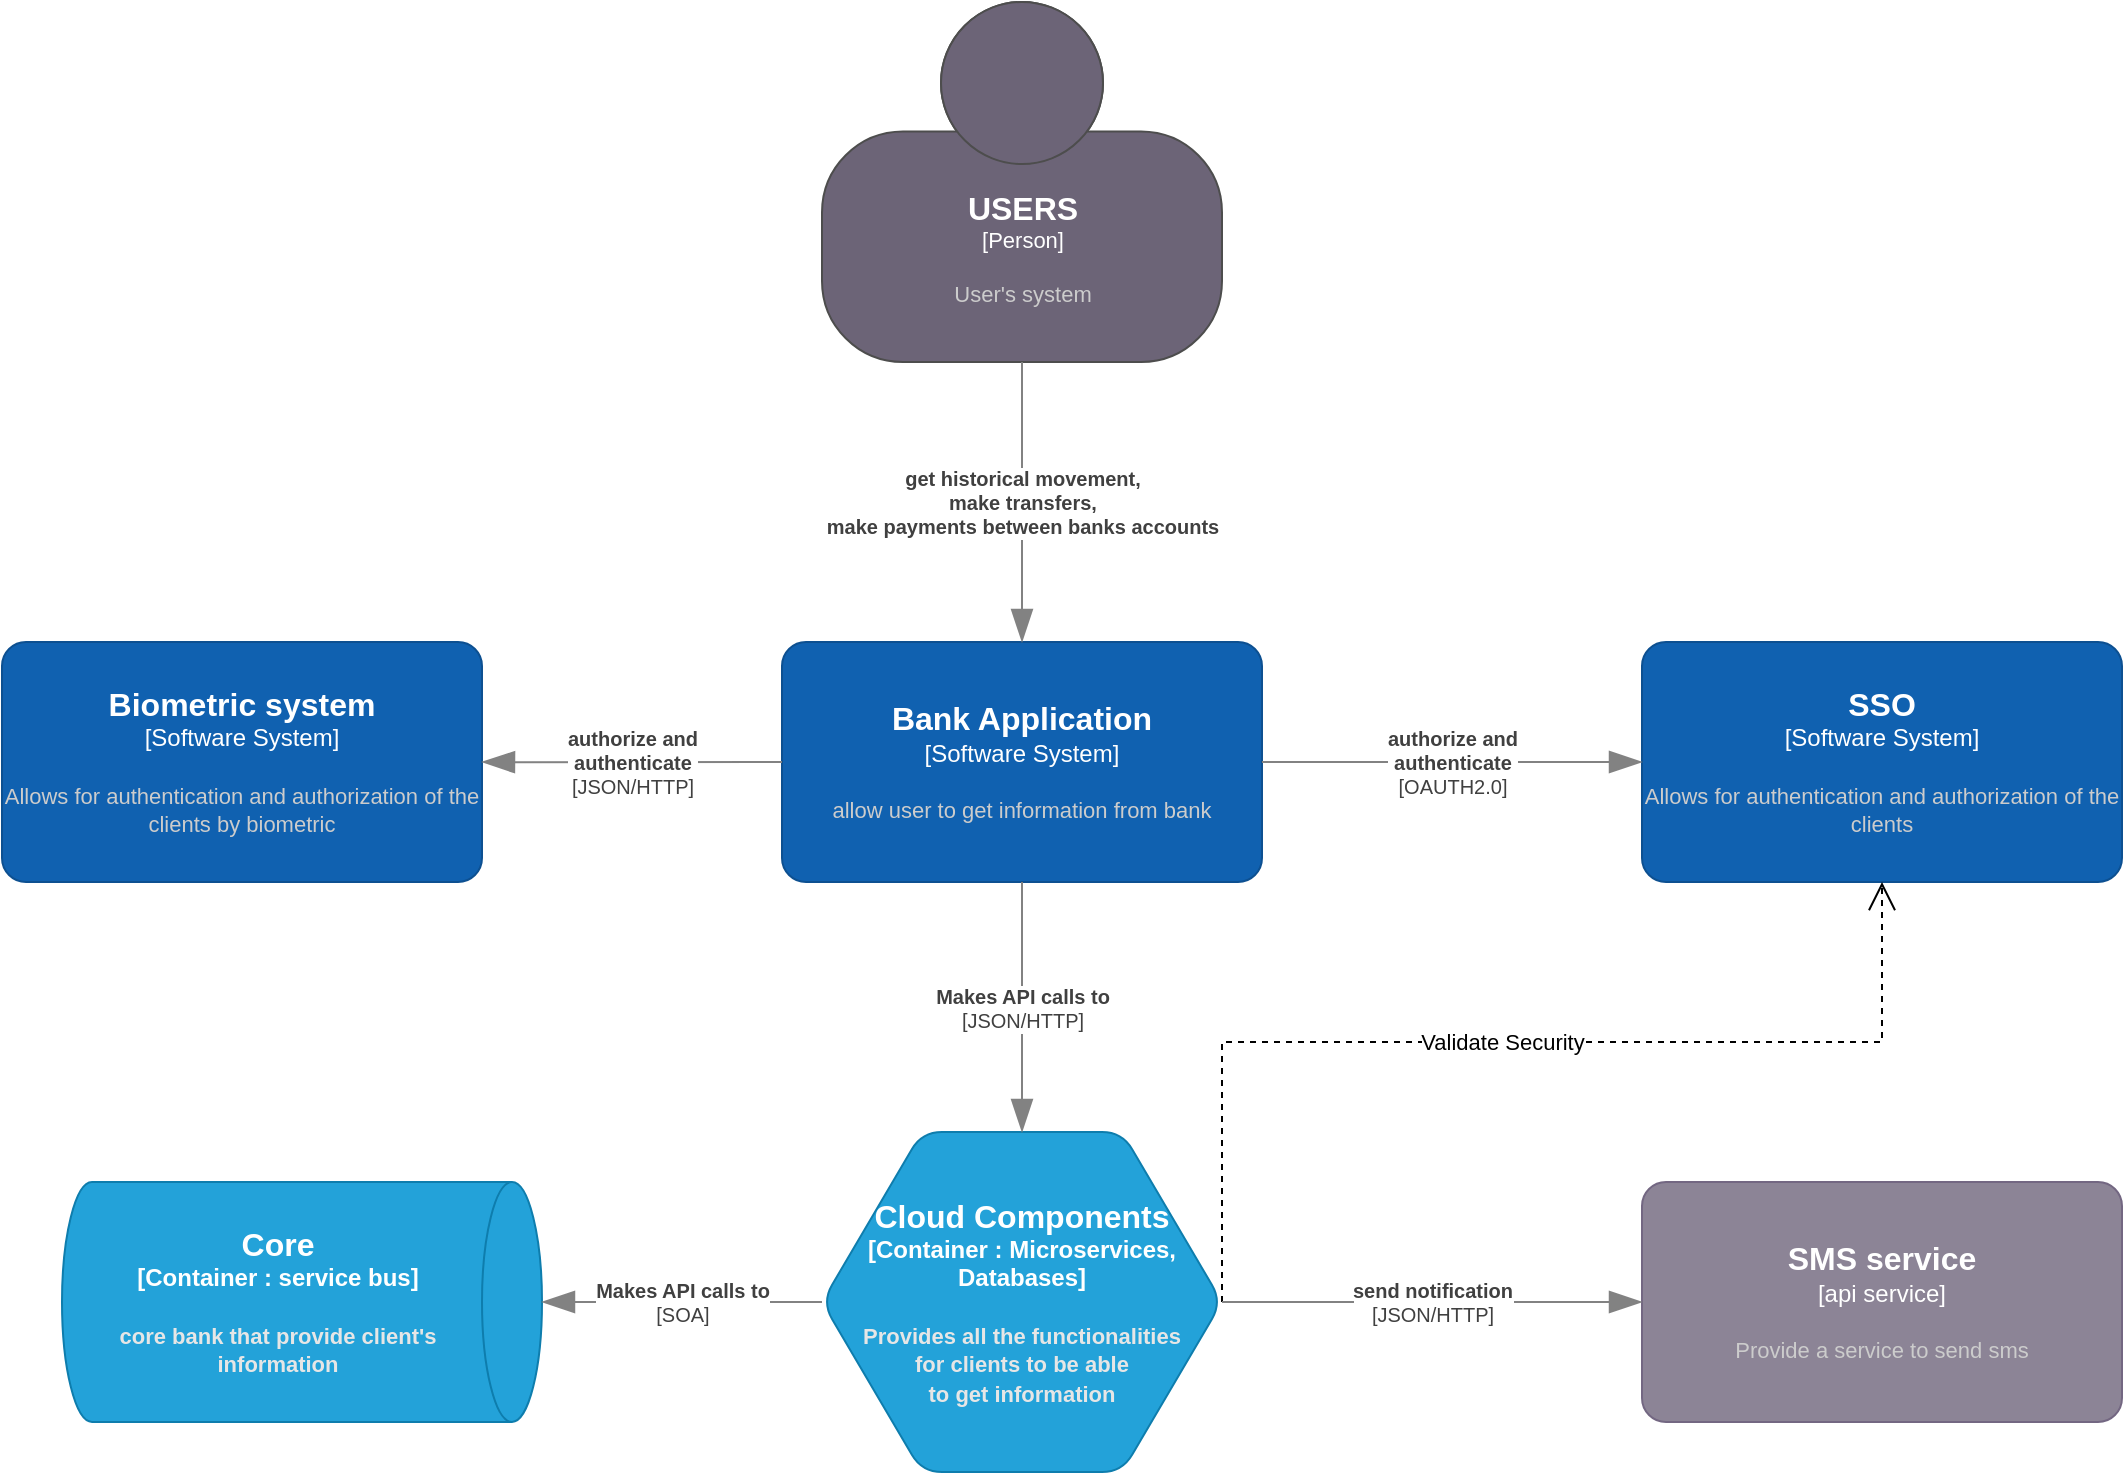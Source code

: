 <mxfile version="16.5.1" type="device" pages="3"><diagram id="J0ewEVxE_p1gU-WAHmGP" name="system context diagram"><mxGraphModel dx="2253" dy="905" grid="1" gridSize="10" guides="1" tooltips="1" connect="1" arrows="1" fold="1" page="1" pageScale="1" pageWidth="827" pageHeight="1169" math="0" shadow="0"><root><mxCell id="0"/><mxCell id="1" parent="0"/><object placeholders="1" c4Name="USERS" c4Type="Person" c4Description="User's system" label="&lt;font style=&quot;font-size: 16px&quot;&gt;&lt;b&gt;%c4Name%&lt;/b&gt;&lt;/font&gt;&lt;div&gt;[%c4Type%]&lt;/div&gt;&lt;br&gt;&lt;div&gt;&lt;font style=&quot;font-size: 11px&quot;&gt;&lt;font color=&quot;#cccccc&quot;&gt;%c4Description%&lt;/font&gt;&lt;/div&gt;" id="5CxI1Up0yaxyEwXrd55R-1"><mxCell style="html=1;fontSize=11;dashed=0;whitespace=wrap;fillColor=#6C6477;strokeColor=#4D4D4D;fontColor=#ffffff;shape=mxgraph.c4.person2;align=center;metaEdit=1;points=[[0.5,0,0],[1,0.5,0],[1,0.75,0],[0.75,1,0],[0.5,1,0],[0.25,1,0],[0,0.75,0],[0,0.5,0]];resizable=0;" vertex="1" parent="1"><mxGeometry x="60" y="20" width="200" height="180" as="geometry"/></mxCell></object><object placeholders="1" c4Name="Bank Application" c4Type="Software System" c4Description="allow user to get information from bank" label="&lt;font style=&quot;font-size: 16px&quot;&gt;&lt;b&gt;%c4Name%&lt;/b&gt;&lt;/font&gt;&lt;div&gt;[%c4Type%]&lt;/div&gt;&lt;br&gt;&lt;div&gt;&lt;font style=&quot;font-size: 11px&quot;&gt;&lt;font color=&quot;#cccccc&quot;&gt;%c4Description%&lt;/font&gt;&lt;/div&gt;" id="5CxI1Up0yaxyEwXrd55R-2"><mxCell style="rounded=1;whiteSpace=wrap;html=1;labelBackgroundColor=none;fillColor=#1061B0;fontColor=#ffffff;align=center;arcSize=10;strokeColor=#0D5091;metaEdit=1;resizable=0;points=[[0.25,0,0],[0.5,0,0],[0.75,0,0],[1,0.25,0],[1,0.5,0],[1,0.75,0],[0.75,1,0],[0.5,1,0],[0.25,1,0],[0,0.75,0],[0,0.5,0],[0,0.25,0]];" vertex="1" parent="1"><mxGeometry x="40" y="340" width="240" height="120" as="geometry"/></mxCell></object><object placeholders="1" c4Name="SMS service" c4Type="api service" c4Description="Provide a service to send sms" label="&lt;font style=&quot;font-size: 16px&quot;&gt;&lt;b&gt;%c4Name%&lt;/b&gt;&lt;/font&gt;&lt;div&gt;[%c4Type%]&lt;/div&gt;&lt;br&gt;&lt;div&gt;&lt;font style=&quot;font-size: 11px&quot;&gt;&lt;font color=&quot;#cccccc&quot;&gt;%c4Description%&lt;/font&gt;&lt;/div&gt;" id="5CxI1Up0yaxyEwXrd55R-3"><mxCell style="rounded=1;whiteSpace=wrap;html=1;labelBackgroundColor=none;fillColor=#8C8496;fontColor=#ffffff;align=center;arcSize=10;strokeColor=#736782;metaEdit=1;resizable=0;points=[[0.25,0,0],[0.5,0,0],[0.75,0,0],[1,0.25,0],[1,0.5,0],[1,0.75,0],[0.75,1,0],[0.5,1,0],[0.25,1,0],[0,0.75,0],[0,0.5,0],[0,0.25,0]];" vertex="1" parent="1"><mxGeometry x="470" y="610" width="240" height="120" as="geometry"/></mxCell></object><object placeholders="1" c4Name="SSO" c4Type="Software System" c4Description="Allows for authentication and authorization of the clients" label="&lt;font style=&quot;font-size: 16px&quot;&gt;&lt;b&gt;%c4Name%&lt;/b&gt;&lt;/font&gt;&lt;div&gt;[%c4Type%]&lt;/div&gt;&lt;br&gt;&lt;div&gt;&lt;font style=&quot;font-size: 11px&quot;&gt;&lt;font color=&quot;#cccccc&quot;&gt;%c4Description%&lt;/font&gt;&lt;/div&gt;" id="5CxI1Up0yaxyEwXrd55R-4"><mxCell style="rounded=1;whiteSpace=wrap;html=1;labelBackgroundColor=none;fillColor=#1061B0;fontColor=#ffffff;align=center;arcSize=10;strokeColor=#0D5091;metaEdit=1;resizable=0;points=[[0.25,0,0],[0.5,0,0],[0.75,0,0],[1,0.25,0],[1,0.5,0],[1,0.75,0],[0.75,1,0],[0.5,1,0],[0.25,1,0],[0,0.75,0],[0,0.5,0],[0,0.25,0]];" vertex="1" parent="1"><mxGeometry x="470" y="340" width="240" height="120" as="geometry"/></mxCell></object><object placeholders="1" c4Type="Relationship" c4Technology="OAUTH2.0" c4Description="authorize and &#10;authenticate" label="&lt;div style=&quot;text-align: left&quot;&gt;&lt;div style=&quot;text-align: center&quot;&gt;&lt;b&gt;%c4Description%&lt;/b&gt;&lt;/div&gt;&lt;div style=&quot;text-align: center&quot;&gt;[%c4Technology%]&lt;/div&gt;&lt;/div&gt;" id="5CxI1Up0yaxyEwXrd55R-5"><mxCell style="endArrow=blockThin;html=1;fontSize=10;fontColor=#404040;strokeWidth=1;endFill=1;strokeColor=#828282;elbow=vertical;metaEdit=1;endSize=14;startSize=14;jumpStyle=arc;jumpSize=16;rounded=0;edgeStyle=orthogonalEdgeStyle;" edge="1" parent="1" source="5CxI1Up0yaxyEwXrd55R-2" target="5CxI1Up0yaxyEwXrd55R-4"><mxGeometry width="240" relative="1" as="geometry"><mxPoint x="290" y="399.5" as="sourcePoint"/><mxPoint x="490" y="400" as="targetPoint"/></mxGeometry></mxCell></object><object placeholders="1" c4Type="Cloud Components" c4Container="Container " c4Technology="Microservices, Databases" c4Description="Provides all the functionalities &#10;for clients to be able &#10;to get information" label="&lt;font style=&quot;font-size: 16px&quot;&gt;&lt;b&gt;%c4Type%&lt;/font&gt;&lt;div&gt;[%c4Container%:&amp;nbsp;%c4Technology%]&lt;/div&gt;&lt;br&gt;&lt;div&gt;&lt;font style=&quot;font-size: 11px&quot;&gt;&lt;font color=&quot;#E6E6E6&quot;&gt;%c4Description%&lt;/font&gt;&lt;/div&gt;" id="5CxI1Up0yaxyEwXrd55R-7"><mxCell style="shape=hexagon;size=50;perimeter=hexagonPerimeter2;whiteSpace=wrap;html=1;fixedSize=1;rounded=1;labelBackgroundColor=none;fillColor=#23A2D9;fontSize=12;fontColor=#ffffff;align=center;strokeColor=#0E7DAD;metaEdit=1;points=[[0.5,0,0],[1,0.25,0],[1,0.5,0],[1,0.75,0],[0.5,1,0],[0,0.75,0],[0,0.5,0],[0,0.25,0]];resizable=0;" vertex="1" parent="1"><mxGeometry x="60" y="585" width="200" height="170" as="geometry"/></mxCell></object><object placeholders="1" c4Type="Relationship" c4Technology="JSON/HTTP" c4Description="Makes API calls to" label="&lt;div style=&quot;text-align: left&quot;&gt;&lt;div style=&quot;text-align: center&quot;&gt;&lt;b&gt;%c4Description%&lt;/b&gt;&lt;/div&gt;&lt;div style=&quot;text-align: center&quot;&gt;[%c4Technology%]&lt;/div&gt;&lt;/div&gt;" id="5CxI1Up0yaxyEwXrd55R-8"><mxCell style="endArrow=blockThin;html=1;fontSize=10;fontColor=#404040;strokeWidth=1;endFill=1;strokeColor=#828282;elbow=vertical;metaEdit=1;endSize=14;startSize=14;jumpStyle=arc;jumpSize=16;rounded=0;edgeStyle=orthogonalEdgeStyle;entryX=0.5;entryY=0;entryDx=0;entryDy=0;entryPerimeter=0;" edge="1" parent="1" source="5CxI1Up0yaxyEwXrd55R-2" target="5CxI1Up0yaxyEwXrd55R-7"><mxGeometry width="240" relative="1" as="geometry"><mxPoint x="180" y="490" as="sourcePoint"/><mxPoint x="180" y="570" as="targetPoint"/></mxGeometry></mxCell></object><mxCell id="5CxI1Up0yaxyEwXrd55R-9" value="Validate Security" style="endArrow=open;endSize=12;dashed=1;html=1;rounded=0;exitX=1;exitY=0.5;exitDx=0;exitDy=0;exitPerimeter=0;entryX=0.5;entryY=1;entryDx=0;entryDy=0;entryPerimeter=0;" edge="1" parent="1" source="5CxI1Up0yaxyEwXrd55R-7" target="5CxI1Up0yaxyEwXrd55R-4"><mxGeometry width="160" relative="1" as="geometry"><mxPoint x="280" y="685" as="sourcePoint"/><mxPoint x="680" y="490" as="targetPoint"/><Array as="points"><mxPoint x="260" y="540"/><mxPoint x="590" y="540"/></Array></mxGeometry></mxCell><object placeholders="1" c4Type="Relationship" c4Technology="JSON/HTTP" c4Description="send notification" label="&lt;div style=&quot;text-align: left&quot;&gt;&lt;div style=&quot;text-align: center&quot;&gt;&lt;b&gt;%c4Description%&lt;/b&gt;&lt;/div&gt;&lt;div style=&quot;text-align: center&quot;&gt;[%c4Technology%]&lt;/div&gt;&lt;/div&gt;" id="5CxI1Up0yaxyEwXrd55R-10"><mxCell style="endArrow=blockThin;html=1;fontSize=10;fontColor=#404040;strokeWidth=1;endFill=1;strokeColor=#828282;elbow=vertical;metaEdit=1;endSize=14;startSize=14;jumpStyle=arc;jumpSize=16;rounded=0;edgeStyle=orthogonalEdgeStyle;exitX=1;exitY=0.5;exitDx=0;exitDy=0;exitPerimeter=0;entryX=0;entryY=0.5;entryDx=0;entryDy=0;entryPerimeter=0;" edge="1" parent="1" source="5CxI1Up0yaxyEwXrd55R-7" target="5CxI1Up0yaxyEwXrd55R-3"><mxGeometry width="240" relative="1" as="geometry"><mxPoint x="280" y="685" as="sourcePoint"/><mxPoint x="560" y="685" as="targetPoint"/></mxGeometry></mxCell></object><object placeholders="1" c4Type="Relationship" c4Description="get historical movement, &#10;make transfers, &#10;make payments between banks accounts" label="&lt;div style=&quot;text-align: left&quot;&gt;&lt;div style=&quot;text-align: center&quot;&gt;&lt;b&gt;%c4Description%&lt;/b&gt;&lt;/div&gt;" id="5CxI1Up0yaxyEwXrd55R-13"><mxCell style="endArrow=blockThin;html=1;fontSize=10;fontColor=#404040;strokeWidth=1;endFill=1;strokeColor=#828282;elbow=vertical;metaEdit=1;endSize=14;startSize=14;jumpStyle=arc;jumpSize=16;rounded=0;edgeStyle=orthogonalEdgeStyle;" edge="1" parent="1" source="5CxI1Up0yaxyEwXrd55R-1" target="5CxI1Up0yaxyEwXrd55R-2"><mxGeometry width="240" relative="1" as="geometry"><mxPoint x="180" y="220" as="sourcePoint"/><mxPoint x="180" y="370" as="targetPoint"/></mxGeometry></mxCell></object><object placeholders="1" c4Type="Core" c4Container="Container " c4Technology="service bus" c4Description="core bank that provide client's information" label="&lt;font style=&quot;font-size: 16px&quot;&gt;&lt;b&gt;%c4Type%&lt;/font&gt;&lt;div&gt;[%c4Container%:&amp;nbsp;%c4Technology%]&lt;/div&gt;&lt;br&gt;&lt;div&gt;&lt;font style=&quot;font-size: 11px&quot;&gt;&lt;font color=&quot;#E6E6E6&quot;&gt;%c4Description%&lt;/font&gt;&lt;/div&gt;" id="5CxI1Up0yaxyEwXrd55R-14"><mxCell style="shape=cylinder3;size=15;direction=south;whiteSpace=wrap;html=1;boundedLbl=1;rounded=0;labelBackgroundColor=none;fillColor=#23A2D9;fontSize=12;fontColor=#ffffff;align=center;strokeColor=#0E7DAD;metaEdit=1;points=[[0.5,0,0],[1,0.25,0],[1,0.5,0],[1,0.75,0],[0.5,1,0],[0,0.75,0],[0,0.5,0],[0,0.25,0]];resizable=0;" vertex="1" parent="1"><mxGeometry x="-320" y="610" width="240" height="120" as="geometry"/></mxCell></object><object placeholders="1" c4Type="Relationship" c4Technology="SOA" c4Description="Makes API calls to" label="&lt;div style=&quot;text-align: left&quot;&gt;&lt;div style=&quot;text-align: center&quot;&gt;&lt;b&gt;%c4Description%&lt;/b&gt;&lt;/div&gt;&lt;div style=&quot;text-align: center&quot;&gt;[%c4Technology%]&lt;/div&gt;&lt;/div&gt;" id="5CxI1Up0yaxyEwXrd55R-15"><mxCell style="endArrow=blockThin;html=1;fontSize=10;fontColor=#404040;strokeWidth=1;endFill=1;strokeColor=#828282;elbow=vertical;metaEdit=1;endSize=14;startSize=14;jumpStyle=arc;jumpSize=16;rounded=0;edgeStyle=orthogonalEdgeStyle;" edge="1" parent="1" source="5CxI1Up0yaxyEwXrd55R-7" target="5CxI1Up0yaxyEwXrd55R-14"><mxGeometry width="240" relative="1" as="geometry"><mxPoint x="170" y="470" as="sourcePoint"/><mxPoint x="170" y="595" as="targetPoint"/></mxGeometry></mxCell></object><object placeholders="1" c4Name="Biometric system" c4Type="Software System" c4Description="Allows for authentication and authorization of the clients by biometric" label="&lt;font style=&quot;font-size: 16px&quot;&gt;&lt;b&gt;%c4Name%&lt;/b&gt;&lt;/font&gt;&lt;div&gt;[%c4Type%]&lt;/div&gt;&lt;br&gt;&lt;div&gt;&lt;font style=&quot;font-size: 11px&quot;&gt;&lt;font color=&quot;#cccccc&quot;&gt;%c4Description%&lt;/font&gt;&lt;/div&gt;" id="2HFI2NdcKHL3QNC6V42O-1"><mxCell style="rounded=1;whiteSpace=wrap;html=1;labelBackgroundColor=none;fillColor=#1061B0;fontColor=#ffffff;align=center;arcSize=10;strokeColor=#0D5091;metaEdit=1;resizable=0;points=[[0.25,0,0],[0.5,0,0],[0.75,0,0],[1,0.25,0],[1,0.5,0],[1,0.75,0],[0.75,1,0],[0.5,1,0],[0.25,1,0],[0,0.75,0],[0,0.5,0],[0,0.25,0]];" vertex="1" parent="1"><mxGeometry x="-350" y="340" width="240" height="120" as="geometry"/></mxCell></object><object placeholders="1" c4Type="Relationship" c4Technology="JSON/HTTP" c4Description="authorize and &#10;authenticate" label="&lt;div style=&quot;text-align: left&quot;&gt;&lt;div style=&quot;text-align: center&quot;&gt;&lt;b&gt;%c4Description%&lt;/b&gt;&lt;/div&gt;&lt;div style=&quot;text-align: center&quot;&gt;[%c4Technology%]&lt;/div&gt;&lt;/div&gt;" id="2HFI2NdcKHL3QNC6V42O-3"><mxCell style="endArrow=blockThin;html=1;fontSize=10;fontColor=#404040;strokeWidth=1;endFill=1;strokeColor=#828282;elbow=vertical;metaEdit=1;endSize=14;startSize=14;jumpStyle=arc;jumpSize=16;rounded=0;edgeStyle=orthogonalEdgeStyle;" edge="1" parent="1" target="2HFI2NdcKHL3QNC6V42O-1"><mxGeometry width="240" relative="1" as="geometry"><mxPoint x="40" y="400" as="sourcePoint"/><mxPoint x="480" y="410" as="targetPoint"/></mxGeometry></mxCell></object></root></mxGraphModel></diagram><diagram id="Q8qy_zO1uT1E2iurCjk4" name="Container Diagram"><mxGraphModel dx="2253" dy="905" grid="1" gridSize="10" guides="1" tooltips="1" connect="1" arrows="1" fold="1" page="1" pageScale="1" pageWidth="827" pageHeight="1169" math="0" shadow="0"><root><mxCell id="_PBgEbg5WZFZxGaNd9to-0"/><mxCell id="_PBgEbg5WZFZxGaNd9to-1" parent="_PBgEbg5WZFZxGaNd9to-0"/><object placeholders="1" c4Name="USERS" c4Type="Person" c4Description="User's system" label="&lt;font style=&quot;font-size: 16px&quot;&gt;&lt;b&gt;%c4Name%&lt;/b&gt;&lt;/font&gt;&lt;div&gt;[%c4Type%]&lt;/div&gt;&lt;br&gt;&lt;div&gt;&lt;font style=&quot;font-size: 11px&quot;&gt;&lt;font color=&quot;#cccccc&quot;&gt;%c4Description%&lt;/font&gt;&lt;/div&gt;" id="1hXcJoqKgRTAEwSAp-O9-0"><mxCell style="html=1;fontSize=11;dashed=0;whitespace=wrap;fillColor=#6C6477;strokeColor=#4D4D4D;fontColor=#ffffff;shape=mxgraph.c4.person2;align=center;metaEdit=1;points=[[0.5,0,0],[1,0.5,0],[1,0.75,0],[0.75,1,0],[0.5,1,0],[0.25,1,0],[0,0.75,0],[0,0.5,0]];resizable=0;" vertex="1" parent="_PBgEbg5WZFZxGaNd9to-1"><mxGeometry x="60" y="20" width="200" height="180" as="geometry"/></mxCell></object><object placeholders="1" c4Name="SMS service" c4Type="api service" c4Description="Provide a service to send sms" label="&lt;font style=&quot;font-size: 16px&quot;&gt;&lt;b&gt;%c4Name%&lt;/b&gt;&lt;/font&gt;&lt;div&gt;[%c4Type%]&lt;/div&gt;&lt;br&gt;&lt;div&gt;&lt;font style=&quot;font-size: 11px&quot;&gt;&lt;font color=&quot;#cccccc&quot;&gt;%c4Description%&lt;/font&gt;&lt;/div&gt;" id="1hXcJoqKgRTAEwSAp-O9-2"><mxCell style="rounded=1;whiteSpace=wrap;html=1;labelBackgroundColor=none;fillColor=#8C8496;fontColor=#ffffff;align=center;arcSize=10;strokeColor=#736782;metaEdit=1;resizable=0;points=[[0.25,0,0],[0.5,0,0],[0.75,0,0],[1,0.25,0],[1,0.5,0],[1,0.75,0],[0.75,1,0],[0.5,1,0],[0.25,1,0],[0,0.75,0],[0,0.5,0],[0,0.25,0]];" vertex="1" parent="_PBgEbg5WZFZxGaNd9to-1"><mxGeometry x="620" y="740" width="240" height="120" as="geometry"/></mxCell></object><object placeholders="1" c4Name="SSO" c4Type="Software System" c4Description="Allows for authentication and authorization of the clients" label="&lt;font style=&quot;font-size: 16px&quot;&gt;&lt;b&gt;%c4Name%&lt;/b&gt;&lt;/font&gt;&lt;div&gt;[%c4Type%]&lt;/div&gt;&lt;br&gt;&lt;div&gt;&lt;font style=&quot;font-size: 11px&quot;&gt;&lt;font color=&quot;#cccccc&quot;&gt;%c4Description%&lt;/font&gt;&lt;/div&gt;" id="1hXcJoqKgRTAEwSAp-O9-3"><mxCell style="rounded=1;whiteSpace=wrap;html=1;labelBackgroundColor=none;fillColor=#1061B0;fontColor=#ffffff;align=center;arcSize=10;strokeColor=#0D5091;metaEdit=1;resizable=0;points=[[0.25,0,0],[0.5,0,0],[0.75,0,0],[1,0.25,0],[1,0.5,0],[1,0.75,0],[0.75,1,0],[0.5,1,0],[0.25,1,0],[0,0.75,0],[0,0.5,0],[0,0.25,0]];" vertex="1" parent="_PBgEbg5WZFZxGaNd9to-1"><mxGeometry x="620" y="350" width="240" height="120" as="geometry"/></mxCell></object><object placeholders="1" c4Type="Relationship" c4Technology="OAUTH2.0" c4Description="authorize and &#10;authenticate" label="&lt;div style=&quot;text-align: left&quot;&gt;&lt;div style=&quot;text-align: center&quot;&gt;&lt;b&gt;%c4Description%&lt;/b&gt;&lt;/div&gt;&lt;div style=&quot;text-align: center&quot;&gt;[%c4Technology%]&lt;/div&gt;&lt;/div&gt;" id="1hXcJoqKgRTAEwSAp-O9-4"><mxCell style="endArrow=blockThin;html=1;fontSize=10;fontColor=#404040;strokeWidth=1;endFill=1;strokeColor=#828282;elbow=vertical;metaEdit=1;endSize=14;startSize=14;jumpStyle=arc;jumpSize=16;rounded=0;edgeStyle=orthogonalEdgeStyle;" edge="1" parent="_PBgEbg5WZFZxGaNd9to-1" target="1hXcJoqKgRTAEwSAp-O9-3"><mxGeometry width="240" relative="1" as="geometry"><mxPoint x="440" y="410" as="sourcePoint"/><mxPoint x="490" y="400" as="targetPoint"/></mxGeometry></mxCell></object><object placeholders="1" c4Type="Cloud Components" c4Container="Container " c4Technology="Microservices, Databases" c4Description="Provides all the functionalities &#10;for clients to be able &#10;to get information" label="&lt;font style=&quot;font-size: 16px&quot;&gt;&lt;b&gt;%c4Type%&lt;/font&gt;&lt;div&gt;[%c4Container%:&amp;nbsp;%c4Technology%]&lt;/div&gt;&lt;br&gt;&lt;div&gt;&lt;font style=&quot;font-size: 11px&quot;&gt;&lt;font color=&quot;#E6E6E6&quot;&gt;%c4Description%&lt;/font&gt;&lt;/div&gt;" id="1hXcJoqKgRTAEwSAp-O9-5"><mxCell style="shape=hexagon;size=50;perimeter=hexagonPerimeter2;whiteSpace=wrap;html=1;fixedSize=1;rounded=1;labelBackgroundColor=none;fillColor=#23A2D9;fontSize=12;fontColor=#ffffff;align=center;strokeColor=#0E7DAD;metaEdit=1;points=[[0.5,0,0],[1,0.25,0],[1,0.5,0],[1,0.75,0],[0.5,1,0],[0,0.75,0],[0,0.5,0],[0,0.25,0]];resizable=0;" vertex="1" parent="_PBgEbg5WZFZxGaNd9to-1"><mxGeometry x="60" y="715" width="200" height="170" as="geometry"/></mxCell></object><object placeholders="1" c4Type="Relationship" c4Technology="JSON/HTTP" c4Description="Makes API calls to" label="&lt;div style=&quot;text-align: left&quot;&gt;&lt;div style=&quot;text-align: center&quot;&gt;&lt;b&gt;%c4Description%&lt;/b&gt;&lt;/div&gt;&lt;div style=&quot;text-align: center&quot;&gt;[%c4Technology%]&lt;/div&gt;&lt;/div&gt;" id="1hXcJoqKgRTAEwSAp-O9-6"><mxCell style="endArrow=blockThin;html=1;fontSize=10;fontColor=#404040;strokeWidth=1;endFill=1;strokeColor=#828282;elbow=vertical;metaEdit=1;endSize=14;startSize=14;jumpStyle=arc;jumpSize=16;rounded=0;edgeStyle=orthogonalEdgeStyle;entryX=0.5;entryY=0;entryDx=0;entryDy=0;entryPerimeter=0;" edge="1" parent="_PBgEbg5WZFZxGaNd9to-1" target="1hXcJoqKgRTAEwSAp-O9-5"><mxGeometry width="240" relative="1" as="geometry"><mxPoint x="160" y="550" as="sourcePoint"/><mxPoint x="180" y="570" as="targetPoint"/></mxGeometry></mxCell></object><mxCell id="1hXcJoqKgRTAEwSAp-O9-7" value="Validate Security" style="endArrow=open;endSize=12;dashed=1;html=1;rounded=0;exitX=1;exitY=0.5;exitDx=0;exitDy=0;exitPerimeter=0;entryX=0.5;entryY=1;entryDx=0;entryDy=0;entryPerimeter=0;" edge="1" parent="_PBgEbg5WZFZxGaNd9to-1" source="1hXcJoqKgRTAEwSAp-O9-5" target="1hXcJoqKgRTAEwSAp-O9-3"><mxGeometry width="160" relative="1" as="geometry"><mxPoint x="280" y="685" as="sourcePoint"/><mxPoint x="680" y="490" as="targetPoint"/><Array as="points"><mxPoint x="260" y="680"/><mxPoint x="740" y="680"/></Array></mxGeometry></mxCell><object placeholders="1" c4Type="Relationship" c4Technology="JSON/HTTP" c4Description="send notification" label="&lt;div style=&quot;text-align: left&quot;&gt;&lt;div style=&quot;text-align: center&quot;&gt;&lt;b&gt;%c4Description%&lt;/b&gt;&lt;/div&gt;&lt;div style=&quot;text-align: center&quot;&gt;[%c4Technology%]&lt;/div&gt;&lt;/div&gt;" id="1hXcJoqKgRTAEwSAp-O9-8"><mxCell style="endArrow=blockThin;html=1;fontSize=10;fontColor=#404040;strokeWidth=1;endFill=1;strokeColor=#828282;elbow=vertical;metaEdit=1;endSize=14;startSize=14;jumpStyle=arc;jumpSize=16;rounded=0;edgeStyle=orthogonalEdgeStyle;exitX=1;exitY=0.5;exitDx=0;exitDy=0;exitPerimeter=0;entryX=0;entryY=0.5;entryDx=0;entryDy=0;entryPerimeter=0;" edge="1" parent="_PBgEbg5WZFZxGaNd9to-1" source="1hXcJoqKgRTAEwSAp-O9-5" target="1hXcJoqKgRTAEwSAp-O9-2"><mxGeometry width="240" relative="1" as="geometry"><mxPoint x="260" y="820" as="sourcePoint"/><mxPoint x="540" y="820" as="targetPoint"/></mxGeometry></mxCell></object><object placeholders="1" c4Type="Relationship" c4Description="get historical movement, &#10;make transfers, &#10;make payments between banks accounts" label="&lt;div style=&quot;text-align: left&quot;&gt;&lt;div style=&quot;text-align: center&quot;&gt;&lt;b&gt;%c4Description%&lt;/b&gt;&lt;/div&gt;" id="1hXcJoqKgRTAEwSAp-O9-9"><mxCell style="endArrow=blockThin;html=1;fontSize=10;fontColor=#404040;strokeWidth=1;endFill=1;strokeColor=#828282;elbow=vertical;metaEdit=1;endSize=14;startSize=14;jumpStyle=arc;jumpSize=16;rounded=0;edgeStyle=orthogonalEdgeStyle;" edge="1" parent="_PBgEbg5WZFZxGaNd9to-1" source="1hXcJoqKgRTAEwSAp-O9-0"><mxGeometry width="240" relative="1" as="geometry"><mxPoint x="180" y="220" as="sourcePoint"/><mxPoint x="160" y="340" as="targetPoint"/></mxGeometry></mxCell></object><object placeholders="1" c4Type="Core" c4Container="Container " c4Technology="service bus" c4Description="core bank that provide client's information" label="&lt;font style=&quot;font-size: 16px&quot;&gt;&lt;b&gt;%c4Type%&lt;/font&gt;&lt;div&gt;[%c4Container%:&amp;nbsp;%c4Technology%]&lt;/div&gt;&lt;br&gt;&lt;div&gt;&lt;font style=&quot;font-size: 11px&quot;&gt;&lt;font color=&quot;#E6E6E6&quot;&gt;%c4Description%&lt;/font&gt;&lt;/div&gt;" id="1hXcJoqKgRTAEwSAp-O9-10"><mxCell style="shape=cylinder3;size=15;direction=south;whiteSpace=wrap;html=1;boundedLbl=1;rounded=0;labelBackgroundColor=none;fillColor=#23A2D9;fontSize=12;fontColor=#ffffff;align=center;strokeColor=#0E7DAD;metaEdit=1;points=[[0.5,0,0],[1,0.25,0],[1,0.5,0],[1,0.75,0],[0.5,1,0],[0,0.75,0],[0,0.5,0],[0,0.25,0]];resizable=0;" vertex="1" parent="_PBgEbg5WZFZxGaNd9to-1"><mxGeometry x="-330" y="740" width="240" height="120" as="geometry"/></mxCell></object><object placeholders="1" c4Type="Relationship" c4Technology="SOAP" c4Description="Makes API calls to" label="&lt;div style=&quot;text-align: left&quot;&gt;&lt;div style=&quot;text-align: center&quot;&gt;&lt;b&gt;%c4Description%&lt;/b&gt;&lt;/div&gt;&lt;div style=&quot;text-align: center&quot;&gt;[%c4Technology%]&lt;/div&gt;&lt;/div&gt;" id="1hXcJoqKgRTAEwSAp-O9-11"><mxCell style="endArrow=blockThin;html=1;fontSize=10;fontColor=#404040;strokeWidth=1;endFill=1;strokeColor=#828282;elbow=vertical;metaEdit=1;endSize=14;startSize=14;jumpStyle=arc;jumpSize=16;rounded=0;edgeStyle=orthogonalEdgeStyle;" edge="1" parent="_PBgEbg5WZFZxGaNd9to-1" source="1hXcJoqKgRTAEwSAp-O9-5" target="1hXcJoqKgRTAEwSAp-O9-10"><mxGeometry width="240" relative="1" as="geometry"><mxPoint x="-120" y="550" as="sourcePoint"/><mxPoint x="170" y="595" as="targetPoint"/></mxGeometry></mxCell></object><object placeholders="1" c4Name="Bank Application" c4Type="SystemScopeBoundary" c4Application="Software System" label="&lt;font style=&quot;font-size: 16px&quot;&gt;&lt;b&gt;&lt;div style=&quot;text-align: left&quot;&gt;%c4Name%&lt;/div&gt;&lt;/b&gt;&lt;/font&gt;&lt;div style=&quot;text-align: left&quot;&gt;[%c4Application%]&lt;/div&gt;" id="1hXcJoqKgRTAEwSAp-O9-12"><mxCell style="rounded=1;fontSize=11;whiteSpace=wrap;html=1;dashed=1;arcSize=20;fillColor=none;strokeColor=#666666;fontColor=#333333;labelBackgroundColor=none;align=left;verticalAlign=bottom;labelBorderColor=none;spacingTop=0;spacing=10;dashPattern=8 4;metaEdit=1;rotatable=0;perimeter=rectanglePerimeter;noLabel=0;labelPadding=0;allowArrows=0;connectable=0;expand=0;recursiveResize=0;editable=1;pointerEvents=0;absoluteArcSize=1;points=[[0.25,0,0],[0.5,0,0],[0.75,0,0],[1,0.25,0],[1,0.5,0],[1,0.75,0],[0.75,1,0],[0.5,1,0],[0.25,1,0],[0,0.75,0],[0,0.5,0],[0,0.25,0]];" vertex="1" parent="_PBgEbg5WZFZxGaNd9to-1"><mxGeometry x="-120" y="340" width="560" height="210" as="geometry"/></mxCell></object><object placeholders="1" c4Name="Web Application" c4Type="Component" c4Technology="Angular, React, Vue" c4Description="Application for future customer use." label="&lt;font style=&quot;font-size: 16px&quot;&gt;&lt;b&gt;%c4Name%&lt;/b&gt;&lt;/font&gt;&lt;div&gt;[%c4Type%: %c4Technology%]&lt;/div&gt;&lt;br&gt;&lt;div&gt;&lt;font style=&quot;font-size: 11px&quot;&gt;%c4Description%&lt;/font&gt;&lt;/div&gt;" id="52XqaZcDkTlRT4k7nkGU-0"><mxCell style="rounded=1;whiteSpace=wrap;html=1;labelBackgroundColor=none;fillColor=#63BEF2;fontColor=#ffffff;align=center;arcSize=6;strokeColor=#2086C9;metaEdit=1;resizable=0;points=[[0.25,0,0],[0.5,0,0],[0.75,0,0],[1,0.25,0],[1,0.5,0],[1,0.75,0],[0.75,1,0],[0.5,1,0],[0.25,1,0],[0,0.75,0],[0,0.5,0],[0,0.25,0]];" vertex="1" parent="_PBgEbg5WZFZxGaNd9to-1"><mxGeometry x="-100" y="360" width="240" height="120" as="geometry"/></mxCell></object><mxCell id="52XqaZcDkTlRT4k7nkGU-1" value="MOBILE APLICATION" style="verticalLabelPosition=bottom;html=1;verticalAlign=top;align=center;strokeColor=none;fillColor=#00BEF2;shape=mxgraph.azure.mobile;pointerEvents=1;" vertex="1" parent="_PBgEbg5WZFZxGaNd9to-1"><mxGeometry x="230" y="370" width="110" height="120" as="geometry"/></mxCell><object placeholders="1" c4Name="Biometric system" c4Type="Software System" c4Description="Allows for authentication and authorization of the clients by biometric" label="&lt;font style=&quot;font-size: 16px&quot;&gt;&lt;b&gt;%c4Name%&lt;/b&gt;&lt;/font&gt;&lt;div&gt;[%c4Type%]&lt;/div&gt;&lt;br&gt;&lt;div&gt;&lt;font style=&quot;font-size: 11px&quot;&gt;&lt;font color=&quot;#cccccc&quot;&gt;%c4Description%&lt;/font&gt;&lt;/div&gt;" id="oz_EQsBG9mQZj3vDhymn-0"><mxCell style="rounded=1;whiteSpace=wrap;html=1;labelBackgroundColor=none;fillColor=#1061B0;fontColor=#ffffff;align=center;arcSize=10;strokeColor=#0D5091;metaEdit=1;resizable=0;points=[[0.25,0,0],[0.5,0,0],[0.75,0,0],[1,0.25,0],[1,0.5,0],[1,0.75,0],[0.75,1,0],[0.5,1,0],[0.25,1,0],[0,0.75,0],[0,0.5,0],[0,0.25,0]];" vertex="1" parent="_PBgEbg5WZFZxGaNd9to-1"><mxGeometry x="-550" y="360" width="240" height="120" as="geometry"/></mxCell></object><object placeholders="1" c4Type="Relationship" c4Technology="JSON/HTTP" c4Description="authorize and &#10;authenticate" label="&lt;div style=&quot;text-align: left&quot;&gt;&lt;div style=&quot;text-align: center&quot;&gt;&lt;b&gt;%c4Description%&lt;/b&gt;&lt;/div&gt;&lt;div style=&quot;text-align: center&quot;&gt;[%c4Technology%]&lt;/div&gt;&lt;/div&gt;" id="oz_EQsBG9mQZj3vDhymn-1"><mxCell style="endArrow=blockThin;html=1;fontSize=10;fontColor=#404040;strokeWidth=1;endFill=1;strokeColor=#828282;elbow=vertical;metaEdit=1;endSize=14;startSize=14;jumpStyle=arc;jumpSize=16;rounded=0;edgeStyle=orthogonalEdgeStyle;" edge="1" parent="_PBgEbg5WZFZxGaNd9to-1" target="oz_EQsBG9mQZj3vDhymn-0"><mxGeometry width="240" relative="1" as="geometry"><mxPoint x="-120" y="420" as="sourcePoint"/><mxPoint x="280" y="430" as="targetPoint"/></mxGeometry></mxCell></object></root></mxGraphModel></diagram><diagram id="TZso5e3FkJ_ww9vKm85_" name="Component diagram"><mxGraphModel dx="2253" dy="905" grid="1" gridSize="10" guides="1" tooltips="1" connect="1" arrows="1" fold="1" page="1" pageScale="1" pageWidth="827" pageHeight="1169" math="0" shadow="0"><root><mxCell id="KBarHe2p6ROueL19fFHl-0"/><mxCell id="KBarHe2p6ROueL19fFHl-1" parent="KBarHe2p6ROueL19fFHl-0"/><object placeholders="1" c4Name="USERS" c4Type="Person" c4Description="User's system" label="&lt;font style=&quot;font-size: 16px&quot;&gt;&lt;b&gt;%c4Name%&lt;/b&gt;&lt;/font&gt;&lt;div&gt;[%c4Type%]&lt;/div&gt;&lt;br&gt;&lt;div&gt;&lt;font style=&quot;font-size: 11px&quot;&gt;&lt;font color=&quot;#cccccc&quot;&gt;%c4Description%&lt;/font&gt;&lt;/div&gt;" id="KBarHe2p6ROueL19fFHl-2"><mxCell style="html=1;fontSize=11;dashed=0;whitespace=wrap;fillColor=#6C6477;strokeColor=#4D4D4D;fontColor=#ffffff;shape=mxgraph.c4.person2;align=center;metaEdit=1;points=[[0.5,0,0],[1,0.5,0],[1,0.75,0],[0.75,1,0],[0.5,1,0],[0.25,1,0],[0,0.75,0],[0,0.5,0]];resizable=0;" vertex="1" parent="KBarHe2p6ROueL19fFHl-1"><mxGeometry x="60" y="20" width="200" height="180" as="geometry"/></mxCell></object><object placeholders="1" c4Name="SMS service" c4Type="api service" c4Description="Provide a service to send sms" label="&lt;font style=&quot;font-size: 16px&quot;&gt;&lt;b&gt;%c4Name%&lt;/b&gt;&lt;/font&gt;&lt;div&gt;[%c4Type%]&lt;/div&gt;&lt;br&gt;&lt;div&gt;&lt;font style=&quot;font-size: 11px&quot;&gt;&lt;font color=&quot;#cccccc&quot;&gt;%c4Description%&lt;/font&gt;&lt;/div&gt;" id="KBarHe2p6ROueL19fFHl-3"><mxCell style="rounded=1;whiteSpace=wrap;html=1;labelBackgroundColor=none;fillColor=#8C8496;fontColor=#ffffff;align=center;arcSize=10;strokeColor=#736782;metaEdit=1;resizable=0;points=[[0.25,0,0],[0.5,0,0],[0.75,0,0],[1,0.25,0],[1,0.5,0],[1,0.75,0],[0.75,1,0],[0.5,1,0],[0.25,1,0],[0,0.75,0],[0,0.5,0],[0,0.25,0]];" vertex="1" parent="KBarHe2p6ROueL19fFHl-1"><mxGeometry x="840" y="760" width="240" height="120" as="geometry"/></mxCell></object><object placeholders="1" c4Name="SSO" c4Type="Software System" c4Description="Allows for authentication and authorization of the clients" label="&lt;font style=&quot;font-size: 16px&quot;&gt;&lt;b&gt;%c4Name%&lt;/b&gt;&lt;/font&gt;&lt;div&gt;[%c4Type%]&lt;/div&gt;&lt;br&gt;&lt;div&gt;&lt;font style=&quot;font-size: 11px&quot;&gt;&lt;font color=&quot;#cccccc&quot;&gt;%c4Description%&lt;/font&gt;&lt;/div&gt;" id="KBarHe2p6ROueL19fFHl-4"><mxCell style="rounded=1;whiteSpace=wrap;html=1;labelBackgroundColor=none;fillColor=#1061B0;fontColor=#ffffff;align=center;arcSize=10;strokeColor=#0D5091;metaEdit=1;resizable=0;points=[[0.25,0,0],[0.5,0,0],[0.75,0,0],[1,0.25,0],[1,0.5,0],[1,0.75,0],[0.75,1,0],[0.5,1,0],[0.25,1,0],[0,0.75,0],[0,0.5,0],[0,0.25,0]];" vertex="1" parent="KBarHe2p6ROueL19fFHl-1"><mxGeometry x="620" y="350" width="240" height="120" as="geometry"/></mxCell></object><object placeholders="1" c4Type="Relationship" c4Technology="OAUTH2.0" c4Description="authorize and &#10;authenticate" label="&lt;div style=&quot;text-align: left&quot;&gt;&lt;div style=&quot;text-align: center&quot;&gt;&lt;b&gt;%c4Description%&lt;/b&gt;&lt;/div&gt;&lt;div style=&quot;text-align: center&quot;&gt;[%c4Technology%]&lt;/div&gt;&lt;/div&gt;" id="KBarHe2p6ROueL19fFHl-5"><mxCell style="endArrow=blockThin;html=1;fontSize=10;fontColor=#404040;strokeWidth=1;endFill=1;strokeColor=#828282;elbow=vertical;metaEdit=1;endSize=14;startSize=14;jumpStyle=arc;jumpSize=16;rounded=0;edgeStyle=orthogonalEdgeStyle;" edge="1" parent="KBarHe2p6ROueL19fFHl-1" target="KBarHe2p6ROueL19fFHl-4"><mxGeometry width="240" relative="1" as="geometry"><mxPoint x="440" y="410" as="sourcePoint"/><mxPoint x="490" y="400" as="targetPoint"/></mxGeometry></mxCell></object><object placeholders="1" c4Type="Relationship" c4Technology="JSON/HTTP" c4Description="Makes API calls to" label="&lt;div style=&quot;text-align: left&quot;&gt;&lt;div style=&quot;text-align: center&quot;&gt;&lt;b&gt;%c4Description%&lt;/b&gt;&lt;/div&gt;&lt;div style=&quot;text-align: center&quot;&gt;[%c4Technology%]&lt;/div&gt;&lt;/div&gt;" id="KBarHe2p6ROueL19fFHl-7"><mxCell style="endArrow=blockThin;html=1;fontSize=10;fontColor=#404040;strokeWidth=1;endFill=1;strokeColor=#828282;elbow=vertical;metaEdit=1;endSize=14;startSize=14;jumpStyle=arc;jumpSize=16;rounded=0;edgeStyle=orthogonalEdgeStyle;" edge="1" parent="KBarHe2p6ROueL19fFHl-1" target="KBarHe2p6ROueL19fFHl-17"><mxGeometry width="240" relative="1" as="geometry"><mxPoint x="160" y="550" as="sourcePoint"/><mxPoint x="160" y="715" as="targetPoint"/></mxGeometry></mxCell></object><mxCell id="KBarHe2p6ROueL19fFHl-8" value="Validate Security" style="endArrow=open;endSize=12;dashed=1;html=1;rounded=0;entryX=0.5;entryY=1;entryDx=0;entryDy=0;entryPerimeter=0;exitX=0.5;exitY=0;exitDx=0;exitDy=0;exitPerimeter=0;" edge="1" parent="KBarHe2p6ROueL19fFHl-1" source="KBarHe2p6ROueL19fFHl-17" target="KBarHe2p6ROueL19fFHl-4"><mxGeometry width="160" relative="1" as="geometry"><mxPoint x="640" y="580" as="sourcePoint"/><mxPoint x="680" y="490" as="targetPoint"/><Array as="points"><mxPoint x="280" y="680"/><mxPoint x="740" y="680"/></Array></mxGeometry></mxCell><object placeholders="1" c4Type="Relationship" c4Technology="JSON/HTTP" c4Description="send notification" label="&lt;div style=&quot;text-align: left&quot;&gt;&lt;div style=&quot;text-align: center&quot;&gt;&lt;b&gt;%c4Description%&lt;/b&gt;&lt;/div&gt;&lt;div style=&quot;text-align: center&quot;&gt;[%c4Technology%]&lt;/div&gt;&lt;/div&gt;" id="KBarHe2p6ROueL19fFHl-9"><mxCell style="endArrow=blockThin;html=1;fontSize=10;fontColor=#404040;strokeWidth=1;endFill=1;strokeColor=#828282;elbow=vertical;metaEdit=1;endSize=14;startSize=14;jumpStyle=arc;jumpSize=16;rounded=0;edgeStyle=orthogonalEdgeStyle;entryX=0;entryY=0.5;entryDx=0;entryDy=0;entryPerimeter=0;exitX=1;exitY=0.375;exitDx=0;exitDy=0;exitPerimeter=0;" edge="1" parent="KBarHe2p6ROueL19fFHl-1" source="KBarHe2p6ROueL19fFHl-34" target="KBarHe2p6ROueL19fFHl-3"><mxGeometry width="240" relative="1" as="geometry"><mxPoint x="690" y="800" as="sourcePoint"/><mxPoint x="540" y="820" as="targetPoint"/></mxGeometry></mxCell></object><object placeholders="1" c4Type="Relationship" c4Description="get historical movement, &#10;make transfers, &#10;make payments between banks accounts" label="&lt;div style=&quot;text-align: left&quot;&gt;&lt;div style=&quot;text-align: center&quot;&gt;&lt;b&gt;%c4Description%&lt;/b&gt;&lt;/div&gt;" id="KBarHe2p6ROueL19fFHl-10"><mxCell style="endArrow=blockThin;html=1;fontSize=10;fontColor=#404040;strokeWidth=1;endFill=1;strokeColor=#828282;elbow=vertical;metaEdit=1;endSize=14;startSize=14;jumpStyle=arc;jumpSize=16;rounded=0;edgeStyle=orthogonalEdgeStyle;" edge="1" parent="KBarHe2p6ROueL19fFHl-1" source="KBarHe2p6ROueL19fFHl-2"><mxGeometry width="240" relative="1" as="geometry"><mxPoint x="180" y="220" as="sourcePoint"/><mxPoint x="160" y="340" as="targetPoint"/></mxGeometry></mxCell></object><object placeholders="1" c4Type="independent system" c4Container="Container " c4Technology="service bus" c4Description="core bank that provide client's information" label="&lt;font style=&quot;font-size: 16px&quot;&gt;&lt;b&gt;%c4Type%&lt;/font&gt;&lt;div&gt;[%c4Container%:&amp;nbsp;%c4Technology%]&lt;/div&gt;&lt;br&gt;&lt;div&gt;&lt;font style=&quot;font-size: 11px&quot;&gt;&lt;font color=&quot;#E6E6E6&quot;&gt;%c4Description%&lt;/font&gt;&lt;/div&gt;" id="KBarHe2p6ROueL19fFHl-11"><mxCell style="shape=cylinder3;size=15;direction=south;whiteSpace=wrap;html=1;boundedLbl=1;rounded=0;labelBackgroundColor=none;fillColor=#23A2D9;fontSize=12;fontColor=#ffffff;align=center;strokeColor=#0E7DAD;metaEdit=1;points=[[0.5,0,0],[1,0.25,0],[1,0.5,0],[1,0.75,0],[0.5,1,0],[0,0.75,0],[0,0.5,0],[0,0.25,0]];resizable=0;" vertex="1" parent="KBarHe2p6ROueL19fFHl-1"><mxGeometry x="-20" y="1670" width="240" height="120" as="geometry"/></mxCell></object><object placeholders="1" c4Type="Relationship" c4Technology="SOAP" c4Description="Makes API calls to" label="&lt;div style=&quot;text-align: left&quot;&gt;&lt;div style=&quot;text-align: center&quot;&gt;&lt;b&gt;%c4Description%&lt;/b&gt;&lt;/div&gt;&lt;div style=&quot;text-align: center&quot;&gt;[%c4Technology%]&lt;/div&gt;&lt;/div&gt;" id="KBarHe2p6ROueL19fFHl-12"><mxCell style="endArrow=blockThin;html=1;fontSize=10;fontColor=#404040;strokeWidth=1;endFill=1;strokeColor=#828282;elbow=vertical;metaEdit=1;endSize=14;startSize=14;jumpStyle=arc;jumpSize=16;rounded=0;edgeStyle=orthogonalEdgeStyle;" edge="1" parent="KBarHe2p6ROueL19fFHl-1" source="KBarHe2p6ROueL19fFHl-25" target="KBarHe2p6ROueL19fFHl-11"><mxGeometry width="240" relative="1" as="geometry"><mxPoint x="820" y="990" as="sourcePoint"/><mxPoint x="170" y="595" as="targetPoint"/></mxGeometry></mxCell></object><object placeholders="1" c4Name="Bank Application" c4Type="SystemScopeBoundary" c4Application="Software System" label="&lt;font style=&quot;font-size: 16px&quot;&gt;&lt;b&gt;&lt;div style=&quot;text-align: left&quot;&gt;%c4Name%&lt;/div&gt;&lt;/b&gt;&lt;/font&gt;&lt;div style=&quot;text-align: left&quot;&gt;[%c4Application%]&lt;/div&gt;" id="KBarHe2p6ROueL19fFHl-13"><mxCell style="rounded=1;fontSize=11;whiteSpace=wrap;html=1;dashed=1;arcSize=20;fillColor=none;strokeColor=#666666;fontColor=#333333;labelBackgroundColor=none;align=left;verticalAlign=bottom;labelBorderColor=none;spacingTop=0;spacing=10;dashPattern=8 4;metaEdit=1;rotatable=0;perimeter=rectanglePerimeter;noLabel=0;labelPadding=0;allowArrows=0;connectable=0;expand=0;recursiveResize=0;editable=1;pointerEvents=0;absoluteArcSize=1;points=[[0.25,0,0],[0.5,0,0],[0.75,0,0],[1,0.25,0],[1,0.5,0],[1,0.75,0],[0.75,1,0],[0.5,1,0],[0.25,1,0],[0,0.75,0],[0,0.5,0],[0,0.25,0]];" vertex="1" parent="KBarHe2p6ROueL19fFHl-1"><mxGeometry x="-120" y="340" width="560" height="210" as="geometry"/></mxCell></object><object placeholders="1" c4Name="Web Application" c4Type="Component" c4Technology="CloudFront" c4Description="allows SPA applications to be deployed" label="&lt;font style=&quot;font-size: 16px&quot;&gt;&lt;b&gt;%c4Name%&lt;/b&gt;&lt;/font&gt;&lt;div&gt;[%c4Type%: %c4Technology%]&lt;/div&gt;&lt;br&gt;&lt;div&gt;&lt;font style=&quot;font-size: 11px&quot;&gt;%c4Description%&lt;/font&gt;&lt;/div&gt;" id="KBarHe2p6ROueL19fFHl-14"><mxCell style="rounded=1;whiteSpace=wrap;html=1;labelBackgroundColor=none;fillColor=#63BEF2;fontColor=#ffffff;align=center;arcSize=6;strokeColor=#2086C9;metaEdit=1;resizable=0;points=[[0.25,0,0],[0.5,0,0],[0.75,0,0],[1,0.25,0],[1,0.5,0],[1,0.75,0],[0.75,1,0],[0.5,1,0],[0.25,1,0],[0,0.75,0],[0,0.5,0],[0,0.25,0]];" vertex="1" parent="KBarHe2p6ROueL19fFHl-1"><mxGeometry x="-100" y="360" width="240" height="120" as="geometry"/></mxCell></object><mxCell id="KBarHe2p6ROueL19fFHl-15" value="MOBILE APLICATION" style="verticalLabelPosition=bottom;html=1;verticalAlign=top;align=center;strokeColor=none;fillColor=#00BEF2;shape=mxgraph.azure.mobile;pointerEvents=1;" vertex="1" parent="KBarHe2p6ROueL19fFHl-1"><mxGeometry x="230" y="370" width="110" height="120" as="geometry"/></mxCell><object placeholders="1" c4Name="Cloud core Component" c4Type="ContainerScopeBoundary" c4Application="AWS" label="&lt;font style=&quot;font-size: 16px&quot;&gt;&lt;b&gt;&lt;div style=&quot;text-align: left&quot;&gt;%c4Name%&lt;/div&gt;&lt;/b&gt;&lt;/font&gt;&lt;div style=&quot;text-align: left&quot;&gt;[%c4Application%]&lt;/div&gt;" id="KBarHe2p6ROueL19fFHl-16"><mxCell style="rounded=1;fontSize=11;whiteSpace=wrap;html=1;dashed=1;arcSize=20;fillColor=none;strokeColor=#666666;fontColor=#333333;labelBackgroundColor=none;align=left;verticalAlign=bottom;labelBorderColor=none;spacingTop=0;spacing=10;dashPattern=8 4;metaEdit=1;rotatable=0;perimeter=rectanglePerimeter;noLabel=0;labelPadding=0;allowArrows=0;connectable=0;expand=0;recursiveResize=0;editable=1;pointerEvents=0;absoluteArcSize=1;points=[[0.25,0,0],[0.5,0,0],[0.75,0,0],[1,0.25,0],[1,0.5,0],[1,0.75,0],[0.75,1,0],[0.5,1,0],[0.25,1,0],[0,0.75,0],[0,0.5,0],[0,0.25,0]];" vertex="1" parent="KBarHe2p6ROueL19fFHl-1"><mxGeometry x="-330" y="730" width="1090" height="910" as="geometry"/></mxCell></object><object placeholders="1" c4Type="Api management" c4Container="Container " c4Technology="API" c4Description="Allows communication with the microservices and security validation." label="&lt;font style=&quot;font-size: 16px&quot;&gt;&lt;b&gt;%c4Type%&lt;/font&gt;&lt;div&gt;[%c4Container%:&amp;nbsp;%c4Technology%]&lt;/div&gt;&lt;br&gt;&lt;div&gt;&lt;font style=&quot;font-size: 11px&quot;&gt;&lt;font color=&quot;#E6E6E6&quot;&gt;%c4Description%&lt;/font&gt;&lt;/div&gt;" id="KBarHe2p6ROueL19fFHl-17"><mxCell style="shape=cylinder3;size=15;direction=south;whiteSpace=wrap;html=1;boundedLbl=1;rounded=0;labelBackgroundColor=none;fillColor=#23A2D9;fontSize=12;fontColor=#ffffff;align=center;strokeColor=#0E7DAD;metaEdit=1;points=[[0.5,0,0],[1,0.25,0],[1,0.5,0],[1,0.75,0],[0.5,1,0],[0,0.75,0],[0,0.5,0],[0,0.25,0]];resizable=0;" vertex="1" parent="KBarHe2p6ROueL19fFHl-1"><mxGeometry x="40" y="770" width="240" height="120" as="geometry"/></mxCell></object><object placeholders="1" c4Name="Elastic Container Services" c4Type="ContainerScopeBoundary" c4Application="Container" label="&lt;font style=&quot;font-size: 16px&quot;&gt;&lt;b&gt;&lt;div style=&quot;text-align: left&quot;&gt;%c4Name%&lt;/div&gt;&lt;/b&gt;&lt;/font&gt;&lt;div style=&quot;text-align: left&quot;&gt;[%c4Application%]&lt;/div&gt;" id="KBarHe2p6ROueL19fFHl-18"><mxCell style="rounded=1;fontSize=11;whiteSpace=wrap;html=1;dashed=1;arcSize=20;fillColor=none;strokeColor=#666666;fontColor=#333333;labelBackgroundColor=none;align=left;verticalAlign=bottom;labelBorderColor=none;spacingTop=0;spacing=10;dashPattern=8 4;metaEdit=1;rotatable=0;perimeter=rectanglePerimeter;noLabel=0;labelPadding=0;allowArrows=0;connectable=0;expand=0;recursiveResize=0;editable=1;pointerEvents=0;absoluteArcSize=1;points=[[0.25,0,0],[0.5,0,0],[0.75,0,0],[1,0.25,0],[1,0.5,0],[1,0.75,0],[0.75,1,0],[0.5,1,0],[0.25,1,0],[0,0.75,0],[0,0.5,0],[0,0.25,0]];" vertex="1" parent="KBarHe2p6ROueL19fFHl-1"><mxGeometry x="-320" y="940" width="590" height="420" as="geometry"/></mxCell></object><object placeholders="1" c4Name="Historical movement" c4Type="Component" c4Technology="SpringBoot" c4Description="allows access to a client's historical movement to learn about his or her historical movement." label="&lt;font style=&quot;font-size: 16px&quot;&gt;&lt;b&gt;%c4Name%&lt;/b&gt;&lt;/font&gt;&lt;div&gt;[%c4Type%: %c4Technology%]&lt;/div&gt;&lt;br&gt;&lt;div&gt;&lt;font style=&quot;font-size: 11px&quot;&gt;%c4Description%&lt;/font&gt;&lt;/div&gt;" id="KBarHe2p6ROueL19fFHl-19"><mxCell style="rounded=1;whiteSpace=wrap;html=1;labelBackgroundColor=none;fillColor=#63BEF2;fontColor=#ffffff;align=center;arcSize=6;strokeColor=#2086C9;metaEdit=1;resizable=0;points=[[0.25,0,0],[0.5,0,0],[0.75,0,0],[1,0.25,0],[1,0.5,0],[1,0.75,0],[0.75,1,0],[0.5,1,0],[0.25,1,0],[0,0.75,0],[0,0.5,0],[0,0.25,0]];" vertex="1" parent="KBarHe2p6ROueL19fFHl-1"><mxGeometry x="-310" y="960" width="240" height="120" as="geometry"/></mxCell></object><object placeholders="1" c4Name="Make Transfer" c4Type="Component" c4Technology="SpringBoot" c4Description="allows to the customer make transfers" label="&lt;font style=&quot;font-size: 16px&quot;&gt;&lt;b&gt;%c4Name%&lt;/b&gt;&lt;/font&gt;&lt;div&gt;[%c4Type%: %c4Technology%]&lt;/div&gt;&lt;br&gt;&lt;div&gt;&lt;font style=&quot;font-size: 11px&quot;&gt;%c4Description%&lt;/font&gt;&lt;/div&gt;" id="KBarHe2p6ROueL19fFHl-20"><mxCell style="rounded=1;whiteSpace=wrap;html=1;labelBackgroundColor=none;fillColor=#63BEF2;fontColor=#ffffff;align=center;arcSize=6;strokeColor=#2086C9;metaEdit=1;resizable=0;points=[[0.25,0,0],[0.5,0,0],[0.75,0,0],[1,0.25,0],[1,0.5,0],[1,0.75,0],[0.75,1,0],[0.5,1,0],[0.25,1,0],[0,0.75,0],[0,0.5,0],[0,0.25,0]];" vertex="1" parent="KBarHe2p6ROueL19fFHl-1"><mxGeometry x="-10" y="960" width="240" height="120" as="geometry"/></mxCell></object><mxCell id="KBarHe2p6ROueL19fFHl-21" value="Use" style="endArrow=open;endSize=12;dashed=1;html=1;rounded=0;entryX=0.475;entryY=0;entryDx=0;entryDy=0;entryPerimeter=0;" edge="1" parent="KBarHe2p6ROueL19fFHl-1" source="KBarHe2p6ROueL19fFHl-17" target="KBarHe2p6ROueL19fFHl-19"><mxGeometry width="160" relative="1" as="geometry"><mxPoint x="476" y="758.96" as="sourcePoint"/><mxPoint x="340" y="823.263" as="targetPoint"/></mxGeometry></mxCell><mxCell id="KBarHe2p6ROueL19fFHl-22" value="Use" style="endArrow=open;endSize=12;dashed=1;html=1;rounded=0;" edge="1" parent="KBarHe2p6ROueL19fFHl-1" target="KBarHe2p6ROueL19fFHl-20"><mxGeometry width="160" relative="1" as="geometry"><mxPoint x="180" y="890" as="sourcePoint"/><mxPoint x="-186" y="970" as="targetPoint"/></mxGeometry></mxCell><object placeholders="1" c4Name="Make payment" c4Type="Component" c4Technology="SpringBoot" c4Description="allows to the customer make payments between to the banks" label="&lt;font style=&quot;font-size: 16px&quot;&gt;&lt;b&gt;%c4Name%&lt;/b&gt;&lt;/font&gt;&lt;div&gt;[%c4Type%: %c4Technology%]&lt;/div&gt;&lt;br&gt;&lt;div&gt;&lt;font style=&quot;font-size: 11px&quot;&gt;%c4Description%&lt;/font&gt;&lt;/div&gt;" id="KBarHe2p6ROueL19fFHl-23"><mxCell style="rounded=1;whiteSpace=wrap;html=1;labelBackgroundColor=none;fillColor=#63BEF2;fontColor=#ffffff;align=center;arcSize=6;strokeColor=#2086C9;metaEdit=1;resizable=0;points=[[0.25,0,0],[0.5,0,0],[0.75,0,0],[1,0.25,0],[1,0.5,0],[1,0.75,0],[0.75,1,0],[0.5,1,0],[0.25,1,0],[0,0.75,0],[0,0.5,0],[0,0.25,0]];" vertex="1" parent="KBarHe2p6ROueL19fFHl-1"><mxGeometry x="-310" y="1150" width="240" height="120" as="geometry"/></mxCell></object><mxCell id="KBarHe2p6ROueL19fFHl-24" value="Use" style="endArrow=open;endSize=12;dashed=1;html=1;rounded=0;" edge="1" parent="KBarHe2p6ROueL19fFHl-1" source="KBarHe2p6ROueL19fFHl-17" target="KBarHe2p6ROueL19fFHl-23"><mxGeometry width="160" relative="1" as="geometry"><mxPoint x="190" y="900" as="sourcePoint"/><mxPoint x="152.308" y="970" as="targetPoint"/><Array as="points"><mxPoint x="-30" y="960"/><mxPoint x="-60" y="1080"/></Array></mxGeometry></mxCell><object placeholders="1" c4Name="external service" c4Type="Component" c4Technology="SpringBoot" c4Description="allows for the extraction of information from the core" label="&lt;font style=&quot;font-size: 16px&quot;&gt;&lt;b&gt;%c4Name%&lt;/b&gt;&lt;/font&gt;&lt;div&gt;[%c4Type%: %c4Technology%]&lt;/div&gt;&lt;br&gt;&lt;div&gt;&lt;font style=&quot;font-size: 11px&quot;&gt;%c4Description%&lt;/font&gt;&lt;/div&gt;" id="KBarHe2p6ROueL19fFHl-25"><mxCell style="rounded=1;whiteSpace=wrap;html=1;labelBackgroundColor=none;fillColor=#63BEF2;fontColor=#ffffff;align=center;arcSize=6;strokeColor=#2086C9;metaEdit=1;resizable=0;points=[[0.25,0,0],[0.5,0,0],[0.75,0,0],[1,0.25,0],[1,0.5,0],[1,0.75,0],[0.75,1,0],[0.5,1,0],[0.25,1,0],[0,0.75,0],[0,0.5,0],[0,0.25,0]];" vertex="1" parent="KBarHe2p6ROueL19fFHl-1"><mxGeometry x="-20" y="1160" width="240" height="120" as="geometry"/></mxCell></object><object placeholders="1" c4Name="Databases Layer" c4Type="ContainerScopeBoundary" c4Application="Container" label="&lt;font style=&quot;font-size: 16px&quot;&gt;&lt;b&gt;&lt;div style=&quot;text-align: left&quot;&gt;%c4Name%&lt;/div&gt;&lt;/b&gt;&lt;/font&gt;&lt;div style=&quot;text-align: left&quot;&gt;[%c4Application%]&lt;/div&gt;" id="KBarHe2p6ROueL19fFHl-26"><mxCell style="rounded=1;fontSize=11;whiteSpace=wrap;html=1;dashed=1;arcSize=20;fillColor=none;strokeColor=#666666;fontColor=#333333;labelBackgroundColor=none;align=left;verticalAlign=bottom;labelBorderColor=none;spacingTop=0;spacing=10;dashPattern=8 4;metaEdit=1;rotatable=0;perimeter=rectanglePerimeter;noLabel=0;labelPadding=0;allowArrows=0;connectable=0;expand=0;recursiveResize=0;editable=1;pointerEvents=0;absoluteArcSize=1;points=[[0.25,0,0],[0.5,0,0],[0.75,0,0],[1,0.25,0],[1,0.5,0],[1,0.75,0],[0.75,1,0],[0.5,1,0],[0.25,1,0],[0,0.75,0],[0,0.5,0],[0,0.25,0]];" vertex="1" parent="KBarHe2p6ROueL19fFHl-1"><mxGeometry x="380" y="1160" width="280" height="200" as="geometry"/></mxCell></object><object placeholders="1" c4Name="DATABASE" c4Type="Component" c4Technology="Aws Aurora Postgres" c4Description="save information about patients." label="&lt;font style=&quot;font-size: 16px&quot;&gt;&lt;b&gt;%c4Name%&lt;/b&gt;&lt;/font&gt;&lt;div&gt;[%c4Type%: %c4Technology%]&lt;/div&gt;&lt;br&gt;&lt;div&gt;&lt;font style=&quot;font-size: 11px&quot;&gt;%c4Description%&lt;/font&gt;&lt;/div&gt;" id="KBarHe2p6ROueL19fFHl-27"><mxCell style="rounded=1;whiteSpace=wrap;html=1;labelBackgroundColor=none;fillColor=#63BEF2;fontColor=#ffffff;align=center;arcSize=6;strokeColor=#2086C9;metaEdit=1;resizable=0;points=[[0.25,0,0],[0.5,0,0],[0.75,0,0],[1,0.25,0],[1,0.5,0],[1,0.75,0],[0.75,1,0],[0.5,1,0],[0.25,1,0],[0,0.75,0],[0,0.5,0],[0,0.25,0]];" vertex="1" parent="KBarHe2p6ROueL19fFHl-1"><mxGeometry x="400" y="1180" width="240" height="120" as="geometry"/></mxCell></object><mxCell id="KBarHe2p6ROueL19fFHl-28" value="Reads from&amp;nbsp;&lt;br&gt;and writes to" style="endArrow=open;endSize=12;dashed=1;html=1;rounded=0;" edge="1" parent="KBarHe2p6ROueL19fFHl-1" target="KBarHe2p6ROueL19fFHl-27"><mxGeometry width="160" relative="1" as="geometry"><mxPoint x="270" y="1240" as="sourcePoint"/><mxPoint x="790" y="1040" as="targetPoint"/></mxGeometry></mxCell><object placeholders="1" c4Name="Events Layer" c4Type="ContainerScopeBoundary" c4Application="Container" label="&lt;font style=&quot;font-size: 16px&quot;&gt;&lt;b&gt;&lt;div style=&quot;text-align: left&quot;&gt;%c4Name%&lt;/div&gt;&lt;/b&gt;&lt;/font&gt;&lt;div style=&quot;text-align: left&quot;&gt;[%c4Application%]&lt;/div&gt;" id="KBarHe2p6ROueL19fFHl-30"><mxCell style="rounded=1;fontSize=11;whiteSpace=wrap;html=1;dashed=1;arcSize=20;fillColor=none;strokeColor=#666666;fontColor=#333333;labelBackgroundColor=none;align=left;verticalAlign=bottom;labelBorderColor=none;spacingTop=0;spacing=10;dashPattern=8 4;metaEdit=1;rotatable=0;perimeter=rectanglePerimeter;noLabel=0;labelPadding=0;allowArrows=0;connectable=0;expand=0;recursiveResize=0;editable=1;pointerEvents=0;absoluteArcSize=1;points=[[0.25,0,0],[0.5,0,0],[0.75,0,0],[1,0.25,0],[1,0.5,0],[1,0.75,0],[0.75,1,0],[0.5,1,0],[0.25,1,0],[0,0.75,0],[0,0.5,0],[0,0.25,0]];" vertex="1" parent="KBarHe2p6ROueL19fFHl-1"><mxGeometry x="380" y="770" width="310" height="350" as="geometry"/></mxCell></object><object placeholders="1" c4Name="Email Service" c4Type="Component" c4Technology="SES" c4Description="provide an email service to send notifications by mail" label="&lt;font style=&quot;font-size: 16px&quot;&gt;&lt;b&gt;%c4Name%&lt;/b&gt;&lt;/font&gt;&lt;div&gt;[%c4Type%: %c4Technology%]&lt;/div&gt;&lt;br&gt;&lt;div&gt;&lt;font style=&quot;font-size: 11px&quot;&gt;%c4Description%&lt;/font&gt;&lt;/div&gt;" id="KBarHe2p6ROueL19fFHl-31"><mxCell style="rounded=1;whiteSpace=wrap;html=1;labelBackgroundColor=none;fillColor=#63BEF2;fontColor=#ffffff;align=center;arcSize=6;strokeColor=#2086C9;metaEdit=1;resizable=0;points=[[0.25,0,0],[0.5,0,0],[0.75,0,0],[1,0.25,0],[1,0.5,0],[1,0.75,0],[0.75,1,0],[0.5,1,0],[0.25,1,0],[0,0.75,0],[0,0.5,0],[0,0.25,0]];" vertex="1" parent="KBarHe2p6ROueL19fFHl-1"><mxGeometry x="400" y="950" width="240" height="120" as="geometry"/></mxCell></object><mxCell id="KBarHe2p6ROueL19fFHl-32" value="Use" style="endArrow=open;endSize=12;dashed=1;html=1;rounded=0;exitX=1;exitY=0.25;exitDx=0;exitDy=0;exitPerimeter=0;" edge="1" parent="KBarHe2p6ROueL19fFHl-1" source="KBarHe2p6ROueL19fFHl-17" target="KBarHe2p6ROueL19fFHl-25"><mxGeometry width="160" relative="1" as="geometry"><mxPoint x="190" y="900" as="sourcePoint"/><mxPoint x="152.308" y="970" as="targetPoint"/><Array as="points"><mxPoint x="260" y="950"/><mxPoint x="260" y="1140"/></Array></mxGeometry></mxCell><object placeholders="1" c4Type="Relationship" id="KBarHe2p6ROueL19fFHl-33"><mxCell style="endArrow=blockThin;html=1;fontSize=10;fontColor=#404040;strokeWidth=1;endFill=1;strokeColor=#828282;elbow=vertical;metaEdit=1;endSize=14;startSize=14;jumpStyle=arc;jumpSize=16;rounded=0;edgeStyle=orthogonalEdgeStyle;" edge="1" parent="KBarHe2p6ROueL19fFHl-1"><mxGeometry width="240" relative="1" as="geometry"><mxPoint x="270" y="1120" as="sourcePoint"/><mxPoint x="380" y="950" as="targetPoint"/><Array as="points"><mxPoint x="310" y="1120"/><mxPoint x="310" y="950"/></Array></mxGeometry></mxCell></object><object placeholders="1" c4Name="Notifications service" c4Type="Component" c4Technology="Lambda" c4Description="lambda sending notifications" label="&lt;font style=&quot;font-size: 16px&quot;&gt;&lt;b&gt;%c4Name%&lt;/b&gt;&lt;/font&gt;&lt;div&gt;[%c4Type%: %c4Technology%]&lt;/div&gt;&lt;br&gt;&lt;div&gt;&lt;font style=&quot;font-size: 11px&quot;&gt;%c4Description%&lt;/font&gt;&lt;/div&gt;" id="KBarHe2p6ROueL19fFHl-34"><mxCell style="rounded=1;whiteSpace=wrap;html=1;labelBackgroundColor=none;fillColor=#63BEF2;fontColor=#ffffff;align=center;arcSize=6;strokeColor=#2086C9;metaEdit=1;resizable=0;points=[[0.25,0,0],[0.5,0,0],[0.75,0,0],[1,0.25,0],[1,0.5,0],[1,0.75,0],[0.75,1,0],[0.5,1,0],[0.25,1,0],[0,0.75,0],[0,0.5,0],[0,0.25,0]];" vertex="1" parent="KBarHe2p6ROueL19fFHl-1"><mxGeometry x="400" y="780" width="240" height="120" as="geometry"/></mxCell></object><object placeholders="1" c4Type="Relationship" id="KBarHe2p6ROueL19fFHl-35"><mxCell style="endArrow=blockThin;html=1;fontSize=10;fontColor=#404040;strokeWidth=1;endFill=1;strokeColor=#828282;elbow=vertical;metaEdit=1;endSize=14;startSize=14;jumpStyle=arc;jumpSize=16;rounded=0;edgeStyle=orthogonalEdgeStyle;" edge="1" parent="KBarHe2p6ROueL19fFHl-1" source="KBarHe2p6ROueL19fFHl-34"><mxGeometry width="240" relative="1" as="geometry"><mxPoint x="220" y="1050" as="sourcePoint"/><mxPoint x="520" y="960" as="targetPoint"/></mxGeometry></mxCell></object><mxCell id="KBarHe2p6ROueL19fFHl-36" value="Ionic or flutter" style="text;html=1;strokeColor=none;fillColor=none;align=center;verticalAlign=middle;whiteSpace=wrap;rounded=0;" vertex="1" parent="KBarHe2p6ROueL19fFHl-1"><mxGeometry x="250" y="395" width="60" height="30" as="geometry"/></mxCell><object placeholders="1" c4Type="Relationship" c4Technology="" c4Description="user onboarded &#10;an authenticated" label="&lt;div style=&quot;text-align: left&quot;&gt;&lt;div style=&quot;text-align: center&quot;&gt;&lt;b&gt;%c4Description%&lt;/b&gt;&lt;/div&gt;&lt;div style=&quot;text-align: center&quot;&gt;[%c4Technology%]&lt;/div&gt;&lt;/div&gt;" id="k6eAztU677pyDBDjS3S--1"><mxCell style="endArrow=blockThin;html=1;fontSize=10;fontColor=#404040;strokeWidth=1;endFill=1;strokeColor=#828282;elbow=vertical;metaEdit=1;endSize=14;startSize=14;jumpStyle=arc;jumpSize=16;rounded=0;edgeStyle=orthogonalEdgeStyle;" edge="1" parent="KBarHe2p6ROueL19fFHl-1"><mxGeometry width="240" relative="1" as="geometry"><mxPoint x="-120" y="420" as="sourcePoint"/><mxPoint x="-310" y="420" as="targetPoint"/></mxGeometry></mxCell></object><object placeholders="1" c4Name="Biometric System" c4Type="ContainerScopeBoundary" c4Application="Container" label="&lt;font style=&quot;font-size: 16px&quot;&gt;&lt;b&gt;&lt;div style=&quot;text-align: left&quot;&gt;%c4Name%&lt;/div&gt;&lt;/b&gt;&lt;/font&gt;&lt;div style=&quot;text-align: left&quot;&gt;[%c4Application%]&lt;/div&gt;" id="k6eAztU677pyDBDjS3S--2"><mxCell style="rounded=1;fontSize=11;whiteSpace=wrap;html=1;dashed=1;arcSize=20;fillColor=none;strokeColor=#666666;fontColor=#333333;labelBackgroundColor=none;align=left;verticalAlign=bottom;labelBorderColor=none;spacingTop=0;spacing=10;dashPattern=8 4;metaEdit=1;rotatable=0;perimeter=rectanglePerimeter;noLabel=0;labelPadding=0;allowArrows=0;connectable=0;expand=0;recursiveResize=0;editable=1;pointerEvents=0;absoluteArcSize=1;points=[[0.25,0,0],[0.5,0,0],[0.75,0,0],[1,0.25,0],[1,0.5,0],[1,0.75,0],[0.75,1,0],[0.5,1,0],[0.25,1,0],[0,0.75,0],[0,0.5,0],[0,0.25,0]];" vertex="1" parent="KBarHe2p6ROueL19fFHl-1"><mxGeometry x="-640" y="320" width="380" height="310" as="geometry"/></mxCell></object><object placeholders="1" c4Name="facial recognition" c4Type="Component" c4Technology="Amazon Rekognition" c4Description="provides facial recognition" label="&lt;font style=&quot;font-size: 16px&quot;&gt;&lt;b&gt;%c4Name%&lt;/b&gt;&lt;/font&gt;&lt;div&gt;[%c4Type%: %c4Technology%]&lt;/div&gt;&lt;br&gt;&lt;div&gt;&lt;font style=&quot;font-size: 11px&quot;&gt;%c4Description%&lt;/font&gt;&lt;/div&gt;" id="k6eAztU677pyDBDjS3S--3"><mxCell style="rounded=1;whiteSpace=wrap;html=1;labelBackgroundColor=none;fillColor=#1061B0;fontColor=#ffffff;align=center;arcSize=6;strokeColor=#2086C9;metaEdit=1;resizable=0;points=[[0.25,0,0],[0.5,0,0],[0.75,0,0],[1,0.25,0],[1,0.5,0],[1,0.75,0],[0.75,1,0],[0.5,1,0],[0.25,1,0],[0,0.75,0],[0,0.5,0],[0,0.25,0]];" vertex="1" parent="KBarHe2p6ROueL19fFHl-1"><mxGeometry x="-550" y="370" width="240" height="120" as="geometry"/></mxCell></object><mxCell id="Rbqo-di98iFmr3AbHIuy-1" style="edgeStyle=orthogonalEdgeStyle;rounded=0;orthogonalLoop=1;jettySize=auto;html=1;" edge="1" parent="KBarHe2p6ROueL19fFHl-1" source="Rbqo-di98iFmr3AbHIuy-0"><mxGeometry relative="1" as="geometry"><mxPoint x="-180" y="940" as="targetPoint"/></mxGeometry></mxCell><object placeholders="1" c4Type="Elastic Container Registry" c4Container="Container " c4Technology="ECR" c4Description="stores the delivery of the components" label="&lt;font style=&quot;font-size: 16px&quot;&gt;&lt;b&gt;%c4Type%&lt;/font&gt;&lt;div&gt;[%c4Container%:&amp;nbsp;%c4Technology%]&lt;/div&gt;&lt;br&gt;&lt;div&gt;&lt;font style=&quot;font-size: 11px&quot;&gt;&lt;font color=&quot;#E6E6E6&quot;&gt;%c4Description%&lt;/font&gt;&lt;/div&gt;" id="Rbqo-di98iFmr3AbHIuy-0"><mxCell style="shape=cylinder3;size=15;whiteSpace=wrap;html=1;boundedLbl=1;rounded=0;labelBackgroundColor=none;fillColor=#23A2D9;fontSize=12;fontColor=#ffffff;align=center;strokeColor=#0E7DAD;metaEdit=1;points=[[0.5,0,0],[1,0.25,0],[1,0.5,0],[1,0.75,0],[0.5,1,0],[0,0.75,0],[0,0.5,0],[0,0.25,0]];resizable=0;" vertex="1" parent="KBarHe2p6ROueL19fFHl-1"><mxGeometry x="-300" y="760" width="240" height="120" as="geometry"/></mxCell></object><object placeholders="1" c4Name="Audit Information" c4Type="Component" c4Technology="CloudWatch" c4Description="records audit log information" label="&lt;font style=&quot;font-size: 16px&quot;&gt;&lt;b&gt;%c4Name%&lt;/b&gt;&lt;/font&gt;&lt;div&gt;[%c4Type%: %c4Technology%]&lt;/div&gt;&lt;br&gt;&lt;div&gt;&lt;font style=&quot;font-size: 11px&quot;&gt;%c4Description%&lt;/font&gt;&lt;/div&gt;" id="Im-6VrdlxPbjJyZDfdlG-0"><mxCell style="rounded=1;whiteSpace=wrap;html=1;labelBackgroundColor=none;fillColor=#63BEF2;fontColor=#ffffff;align=center;arcSize=6;strokeColor=#2086C9;metaEdit=1;resizable=0;points=[[0.25,0,0],[0.5,0,0],[0.75,0,0],[1,0.25,0],[1,0.5,0],[1,0.75,0],[0.75,1,0],[0.5,1,0],[0.25,1,0],[0,0.75,0],[0,0.5,0],[0,0.25,0]];" vertex="1" parent="KBarHe2p6ROueL19fFHl-1"><mxGeometry x="380" y="1400" width="240" height="120" as="geometry"/></mxCell></object><object placeholders="1" c4Name="Audits Layer" c4Type="ContainerScopeBoundary" c4Application="Container" label="&lt;font style=&quot;font-size: 16px&quot;&gt;&lt;b&gt;&lt;div style=&quot;text-align: left&quot;&gt;%c4Name%&lt;/div&gt;&lt;/b&gt;&lt;/font&gt;&lt;div style=&quot;text-align: left&quot;&gt;[%c4Application%]&lt;/div&gt;" id="Im-6VrdlxPbjJyZDfdlG-1"><mxCell style="rounded=1;fontSize=11;whiteSpace=wrap;html=1;dashed=1;arcSize=20;fillColor=none;strokeColor=#666666;fontColor=#333333;labelBackgroundColor=none;align=left;verticalAlign=bottom;labelBorderColor=none;spacingTop=0;spacing=10;dashPattern=8 4;metaEdit=1;rotatable=0;perimeter=rectanglePerimeter;noLabel=0;labelPadding=0;allowArrows=0;connectable=0;expand=0;recursiveResize=0;editable=1;pointerEvents=0;absoluteArcSize=1;points=[[0.25,0,0],[0.5,0,0],[0.75,0,0],[1,0.25,0],[1,0.5,0],[1,0.75,0],[0.75,1,0],[0.5,1,0],[0.25,1,0],[0,0.75,0],[0,0.5,0],[0,0.25,0]];" vertex="1" parent="KBarHe2p6ROueL19fFHl-1"><mxGeometry x="360" y="1380" width="280" height="200" as="geometry"/></mxCell></object><mxCell id="Im-6VrdlxPbjJyZDfdlG-2" value="Events&amp;nbsp;&lt;br&gt;Sourcing" style="endArrow=open;endSize=12;dashed=1;html=1;rounded=0;" edge="1" parent="KBarHe2p6ROueL19fFHl-1" target="Im-6VrdlxPbjJyZDfdlG-0"><mxGeometry width="160" relative="1" as="geometry"><mxPoint x="150" y="1360" as="sourcePoint"/><mxPoint x="410" y="1250" as="targetPoint"/></mxGeometry></mxCell></root></mxGraphModel></diagram></mxfile>